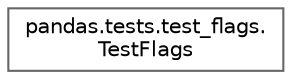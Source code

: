 digraph "Graphical Class Hierarchy"
{
 // LATEX_PDF_SIZE
  bgcolor="transparent";
  edge [fontname=Helvetica,fontsize=10,labelfontname=Helvetica,labelfontsize=10];
  node [fontname=Helvetica,fontsize=10,shape=box,height=0.2,width=0.4];
  rankdir="LR";
  Node0 [id="Node000000",label="pandas.tests.test_flags.\lTestFlags",height=0.2,width=0.4,color="grey40", fillcolor="white", style="filled",URL="$d8/dc1/classpandas_1_1tests_1_1test__flags_1_1TestFlags.html",tooltip=" "];
}
